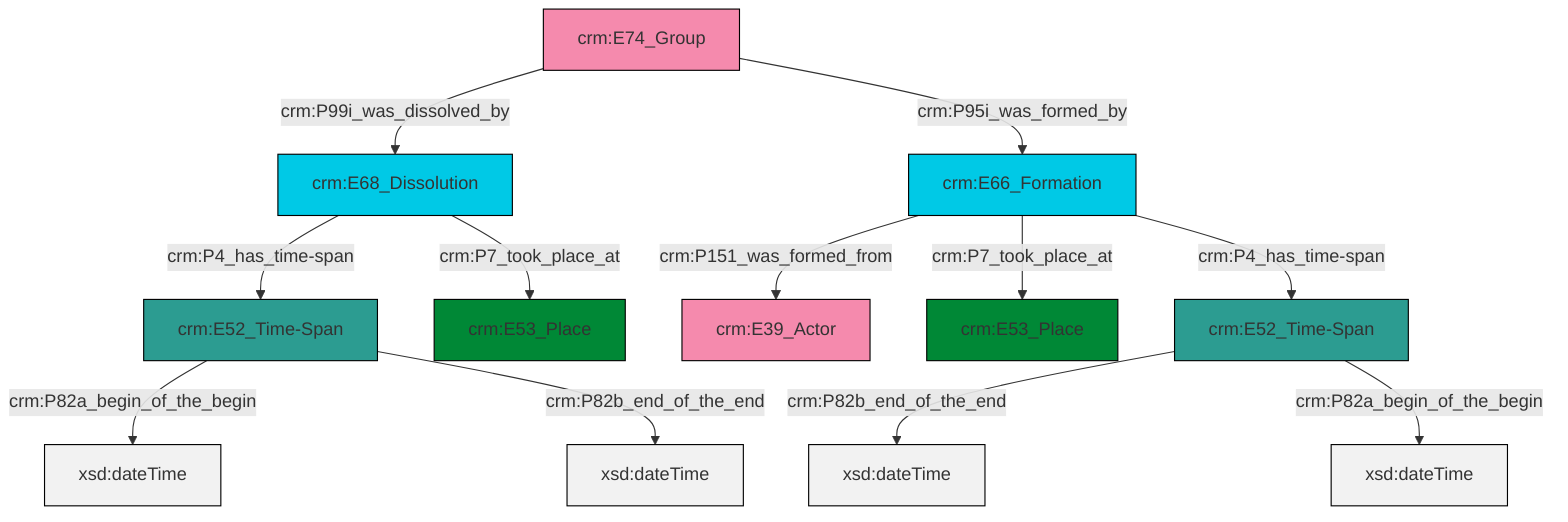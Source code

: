 graph TD
classDef Literal fill:#f2f2f2,stroke:#000000;
classDef CRM_Entity fill:#FFFFFF,stroke:#000000;
classDef Temporal_Entity fill:#00C9E6, stroke:#000000;
classDef Type fill:#E18312, stroke:#000000;
classDef Time-Span fill:#2C9C91, stroke:#000000;
classDef Appellation fill:#FFEB7F, stroke:#000000;
classDef Place fill:#008836, stroke:#000000;
classDef Persistent_Item fill:#B266B2, stroke:#000000;
classDef Conceptual_Object fill:#FFD700, stroke:#000000;
classDef Physical_Thing fill:#D2B48C, stroke:#000000;
classDef Actor fill:#f58aad, stroke:#000000;
classDef PC_Classes fill:#4ce600, stroke:#000000;
classDef Multi fill:#cccccc,stroke:#000000;

0["crm:E66_Formation"]:::Temporal_Entity -->|crm:P151_was_formed_from| 1["crm:E39_Actor"]:::Actor
2["crm:E68_Dissolution"]:::Temporal_Entity -->|crm:P4_has_time-span| 6["crm:E52_Time-Span"]:::Time-Span
2["crm:E68_Dissolution"]:::Temporal_Entity -->|crm:P7_took_place_at| 4["crm:E53_Place"]:::Place
7["crm:E52_Time-Span"]:::Time-Span -->|crm:P82b_end_of_the_end| 8[xsd:dateTime]:::Literal
6["crm:E52_Time-Span"]:::Time-Span -->|crm:P82a_begin_of_the_begin| 10[xsd:dateTime]:::Literal
13["crm:E74_Group"]:::Actor -->|crm:P99i_was_dissolved_by| 2["crm:E68_Dissolution"]:::Temporal_Entity
7["crm:E52_Time-Span"]:::Time-Span -->|crm:P82a_begin_of_the_begin| 14[xsd:dateTime]:::Literal
0["crm:E66_Formation"]:::Temporal_Entity -->|crm:P7_took_place_at| 15["crm:E53_Place"]:::Place
6["crm:E52_Time-Span"]:::Time-Span -->|crm:P82b_end_of_the_end| 17[xsd:dateTime]:::Literal
13["crm:E74_Group"]:::Actor -->|crm:P95i_was_formed_by| 0["crm:E66_Formation"]:::Temporal_Entity
0["crm:E66_Formation"]:::Temporal_Entity -->|crm:P4_has_time-span| 7["crm:E52_Time-Span"]:::Time-Span